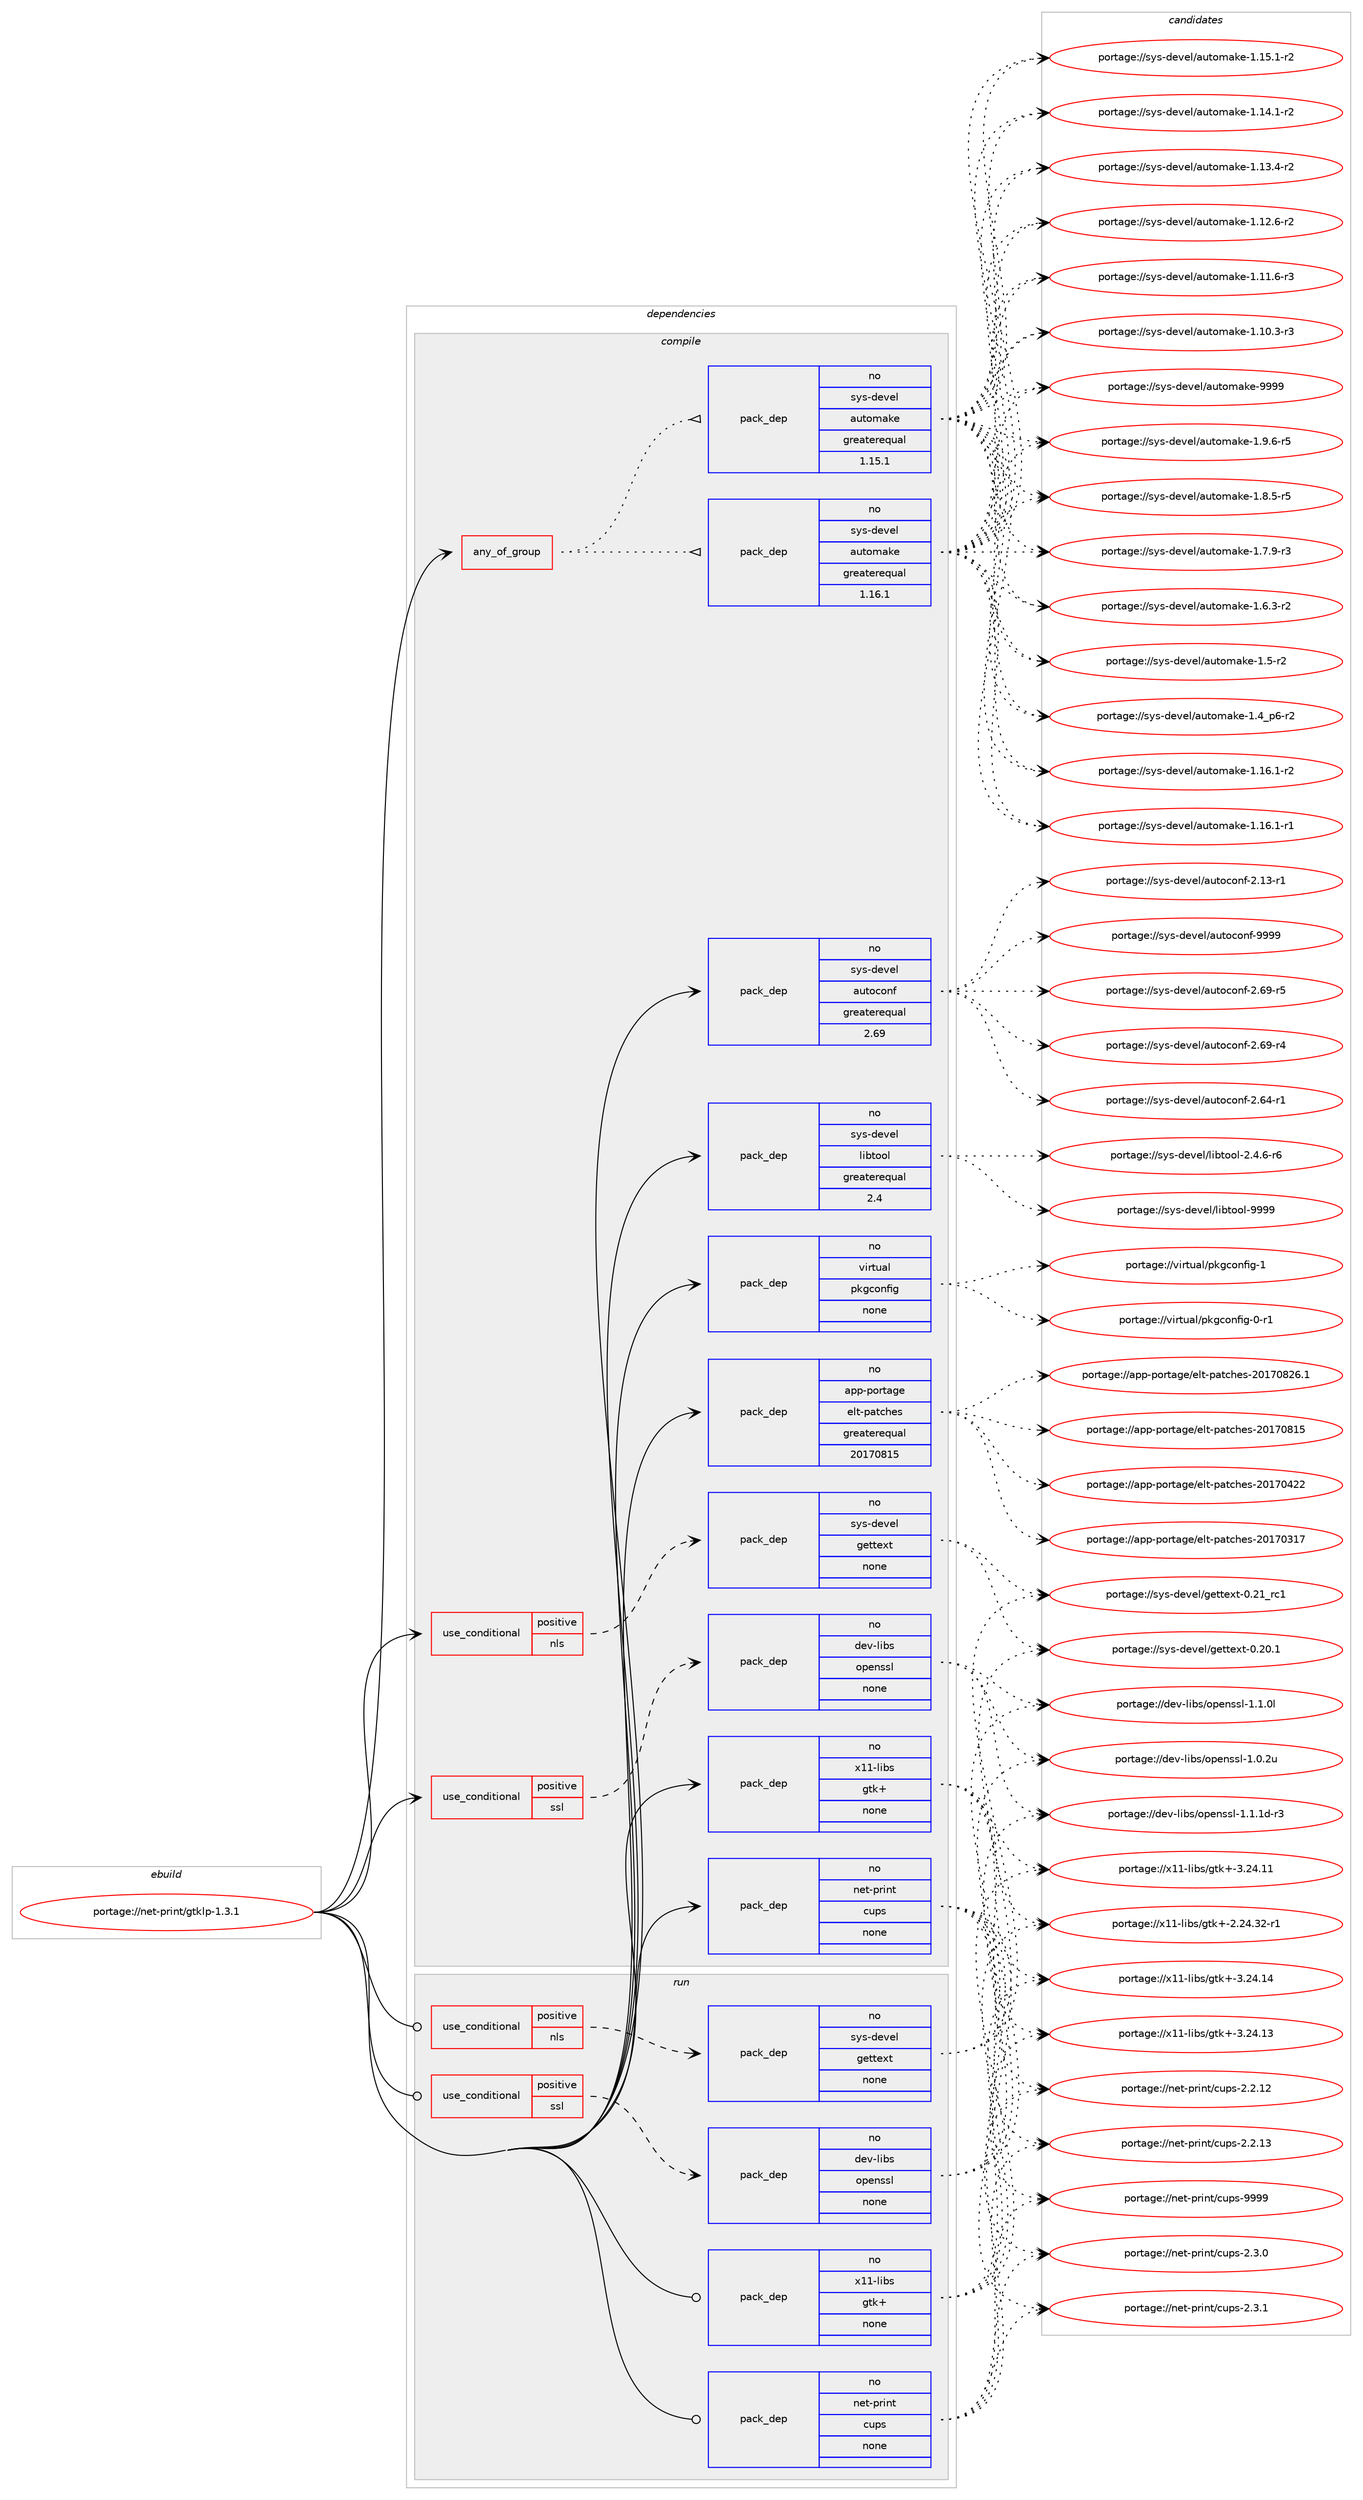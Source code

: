 digraph prolog {

# *************
# Graph options
# *************

newrank=true;
concentrate=true;
compound=true;
graph [rankdir=LR,fontname=Helvetica,fontsize=10,ranksep=1.5];#, ranksep=2.5, nodesep=0.2];
edge  [arrowhead=vee];
node  [fontname=Helvetica,fontsize=10];

# **********
# The ebuild
# **********

subgraph cluster_leftcol {
color=gray;
rank=same;
label=<<i>ebuild</i>>;
id [label="portage://net-print/gtklp-1.3.1", color=red, width=4, href="../net-print/gtklp-1.3.1.svg"];
}

# ****************
# The dependencies
# ****************

subgraph cluster_midcol {
color=gray;
label=<<i>dependencies</i>>;
subgraph cluster_compile {
fillcolor="#eeeeee";
style=filled;
label=<<i>compile</i>>;
subgraph any1793 {
dependency112291 [label=<<TABLE BORDER="0" CELLBORDER="1" CELLSPACING="0" CELLPADDING="4"><TR><TD CELLPADDING="10">any_of_group</TD></TR></TABLE>>, shape=none, color=red];subgraph pack87786 {
dependency112292 [label=<<TABLE BORDER="0" CELLBORDER="1" CELLSPACING="0" CELLPADDING="4" WIDTH="220"><TR><TD ROWSPAN="6" CELLPADDING="30">pack_dep</TD></TR><TR><TD WIDTH="110">no</TD></TR><TR><TD>sys-devel</TD></TR><TR><TD>automake</TD></TR><TR><TD>greaterequal</TD></TR><TR><TD>1.16.1</TD></TR></TABLE>>, shape=none, color=blue];
}
dependency112291:e -> dependency112292:w [weight=20,style="dotted",arrowhead="oinv"];
subgraph pack87787 {
dependency112293 [label=<<TABLE BORDER="0" CELLBORDER="1" CELLSPACING="0" CELLPADDING="4" WIDTH="220"><TR><TD ROWSPAN="6" CELLPADDING="30">pack_dep</TD></TR><TR><TD WIDTH="110">no</TD></TR><TR><TD>sys-devel</TD></TR><TR><TD>automake</TD></TR><TR><TD>greaterequal</TD></TR><TR><TD>1.15.1</TD></TR></TABLE>>, shape=none, color=blue];
}
dependency112291:e -> dependency112293:w [weight=20,style="dotted",arrowhead="oinv"];
}
id:e -> dependency112291:w [weight=20,style="solid",arrowhead="vee"];
subgraph cond22613 {
dependency112294 [label=<<TABLE BORDER="0" CELLBORDER="1" CELLSPACING="0" CELLPADDING="4"><TR><TD ROWSPAN="3" CELLPADDING="10">use_conditional</TD></TR><TR><TD>positive</TD></TR><TR><TD>nls</TD></TR></TABLE>>, shape=none, color=red];
subgraph pack87788 {
dependency112295 [label=<<TABLE BORDER="0" CELLBORDER="1" CELLSPACING="0" CELLPADDING="4" WIDTH="220"><TR><TD ROWSPAN="6" CELLPADDING="30">pack_dep</TD></TR><TR><TD WIDTH="110">no</TD></TR><TR><TD>sys-devel</TD></TR><TR><TD>gettext</TD></TR><TR><TD>none</TD></TR><TR><TD></TD></TR></TABLE>>, shape=none, color=blue];
}
dependency112294:e -> dependency112295:w [weight=20,style="dashed",arrowhead="vee"];
}
id:e -> dependency112294:w [weight=20,style="solid",arrowhead="vee"];
subgraph cond22614 {
dependency112296 [label=<<TABLE BORDER="0" CELLBORDER="1" CELLSPACING="0" CELLPADDING="4"><TR><TD ROWSPAN="3" CELLPADDING="10">use_conditional</TD></TR><TR><TD>positive</TD></TR><TR><TD>ssl</TD></TR></TABLE>>, shape=none, color=red];
subgraph pack87789 {
dependency112297 [label=<<TABLE BORDER="0" CELLBORDER="1" CELLSPACING="0" CELLPADDING="4" WIDTH="220"><TR><TD ROWSPAN="6" CELLPADDING="30">pack_dep</TD></TR><TR><TD WIDTH="110">no</TD></TR><TR><TD>dev-libs</TD></TR><TR><TD>openssl</TD></TR><TR><TD>none</TD></TR><TR><TD></TD></TR></TABLE>>, shape=none, color=blue];
}
dependency112296:e -> dependency112297:w [weight=20,style="dashed",arrowhead="vee"];
}
id:e -> dependency112296:w [weight=20,style="solid",arrowhead="vee"];
subgraph pack87790 {
dependency112298 [label=<<TABLE BORDER="0" CELLBORDER="1" CELLSPACING="0" CELLPADDING="4" WIDTH="220"><TR><TD ROWSPAN="6" CELLPADDING="30">pack_dep</TD></TR><TR><TD WIDTH="110">no</TD></TR><TR><TD>app-portage</TD></TR><TR><TD>elt-patches</TD></TR><TR><TD>greaterequal</TD></TR><TR><TD>20170815</TD></TR></TABLE>>, shape=none, color=blue];
}
id:e -> dependency112298:w [weight=20,style="solid",arrowhead="vee"];
subgraph pack87791 {
dependency112299 [label=<<TABLE BORDER="0" CELLBORDER="1" CELLSPACING="0" CELLPADDING="4" WIDTH="220"><TR><TD ROWSPAN="6" CELLPADDING="30">pack_dep</TD></TR><TR><TD WIDTH="110">no</TD></TR><TR><TD>net-print</TD></TR><TR><TD>cups</TD></TR><TR><TD>none</TD></TR><TR><TD></TD></TR></TABLE>>, shape=none, color=blue];
}
id:e -> dependency112299:w [weight=20,style="solid",arrowhead="vee"];
subgraph pack87792 {
dependency112300 [label=<<TABLE BORDER="0" CELLBORDER="1" CELLSPACING="0" CELLPADDING="4" WIDTH="220"><TR><TD ROWSPAN="6" CELLPADDING="30">pack_dep</TD></TR><TR><TD WIDTH="110">no</TD></TR><TR><TD>sys-devel</TD></TR><TR><TD>autoconf</TD></TR><TR><TD>greaterequal</TD></TR><TR><TD>2.69</TD></TR></TABLE>>, shape=none, color=blue];
}
id:e -> dependency112300:w [weight=20,style="solid",arrowhead="vee"];
subgraph pack87793 {
dependency112301 [label=<<TABLE BORDER="0" CELLBORDER="1" CELLSPACING="0" CELLPADDING="4" WIDTH="220"><TR><TD ROWSPAN="6" CELLPADDING="30">pack_dep</TD></TR><TR><TD WIDTH="110">no</TD></TR><TR><TD>sys-devel</TD></TR><TR><TD>libtool</TD></TR><TR><TD>greaterequal</TD></TR><TR><TD>2.4</TD></TR></TABLE>>, shape=none, color=blue];
}
id:e -> dependency112301:w [weight=20,style="solid",arrowhead="vee"];
subgraph pack87794 {
dependency112302 [label=<<TABLE BORDER="0" CELLBORDER="1" CELLSPACING="0" CELLPADDING="4" WIDTH="220"><TR><TD ROWSPAN="6" CELLPADDING="30">pack_dep</TD></TR><TR><TD WIDTH="110">no</TD></TR><TR><TD>virtual</TD></TR><TR><TD>pkgconfig</TD></TR><TR><TD>none</TD></TR><TR><TD></TD></TR></TABLE>>, shape=none, color=blue];
}
id:e -> dependency112302:w [weight=20,style="solid",arrowhead="vee"];
subgraph pack87795 {
dependency112303 [label=<<TABLE BORDER="0" CELLBORDER="1" CELLSPACING="0" CELLPADDING="4" WIDTH="220"><TR><TD ROWSPAN="6" CELLPADDING="30">pack_dep</TD></TR><TR><TD WIDTH="110">no</TD></TR><TR><TD>x11-libs</TD></TR><TR><TD>gtk+</TD></TR><TR><TD>none</TD></TR><TR><TD></TD></TR></TABLE>>, shape=none, color=blue];
}
id:e -> dependency112303:w [weight=20,style="solid",arrowhead="vee"];
}
subgraph cluster_compileandrun {
fillcolor="#eeeeee";
style=filled;
label=<<i>compile and run</i>>;
}
subgraph cluster_run {
fillcolor="#eeeeee";
style=filled;
label=<<i>run</i>>;
subgraph cond22615 {
dependency112304 [label=<<TABLE BORDER="0" CELLBORDER="1" CELLSPACING="0" CELLPADDING="4"><TR><TD ROWSPAN="3" CELLPADDING="10">use_conditional</TD></TR><TR><TD>positive</TD></TR><TR><TD>nls</TD></TR></TABLE>>, shape=none, color=red];
subgraph pack87796 {
dependency112305 [label=<<TABLE BORDER="0" CELLBORDER="1" CELLSPACING="0" CELLPADDING="4" WIDTH="220"><TR><TD ROWSPAN="6" CELLPADDING="30">pack_dep</TD></TR><TR><TD WIDTH="110">no</TD></TR><TR><TD>sys-devel</TD></TR><TR><TD>gettext</TD></TR><TR><TD>none</TD></TR><TR><TD></TD></TR></TABLE>>, shape=none, color=blue];
}
dependency112304:e -> dependency112305:w [weight=20,style="dashed",arrowhead="vee"];
}
id:e -> dependency112304:w [weight=20,style="solid",arrowhead="odot"];
subgraph cond22616 {
dependency112306 [label=<<TABLE BORDER="0" CELLBORDER="1" CELLSPACING="0" CELLPADDING="4"><TR><TD ROWSPAN="3" CELLPADDING="10">use_conditional</TD></TR><TR><TD>positive</TD></TR><TR><TD>ssl</TD></TR></TABLE>>, shape=none, color=red];
subgraph pack87797 {
dependency112307 [label=<<TABLE BORDER="0" CELLBORDER="1" CELLSPACING="0" CELLPADDING="4" WIDTH="220"><TR><TD ROWSPAN="6" CELLPADDING="30">pack_dep</TD></TR><TR><TD WIDTH="110">no</TD></TR><TR><TD>dev-libs</TD></TR><TR><TD>openssl</TD></TR><TR><TD>none</TD></TR><TR><TD></TD></TR></TABLE>>, shape=none, color=blue];
}
dependency112306:e -> dependency112307:w [weight=20,style="dashed",arrowhead="vee"];
}
id:e -> dependency112306:w [weight=20,style="solid",arrowhead="odot"];
subgraph pack87798 {
dependency112308 [label=<<TABLE BORDER="0" CELLBORDER="1" CELLSPACING="0" CELLPADDING="4" WIDTH="220"><TR><TD ROWSPAN="6" CELLPADDING="30">pack_dep</TD></TR><TR><TD WIDTH="110">no</TD></TR><TR><TD>net-print</TD></TR><TR><TD>cups</TD></TR><TR><TD>none</TD></TR><TR><TD></TD></TR></TABLE>>, shape=none, color=blue];
}
id:e -> dependency112308:w [weight=20,style="solid",arrowhead="odot"];
subgraph pack87799 {
dependency112309 [label=<<TABLE BORDER="0" CELLBORDER="1" CELLSPACING="0" CELLPADDING="4" WIDTH="220"><TR><TD ROWSPAN="6" CELLPADDING="30">pack_dep</TD></TR><TR><TD WIDTH="110">no</TD></TR><TR><TD>x11-libs</TD></TR><TR><TD>gtk+</TD></TR><TR><TD>none</TD></TR><TR><TD></TD></TR></TABLE>>, shape=none, color=blue];
}
id:e -> dependency112309:w [weight=20,style="solid",arrowhead="odot"];
}
}

# **************
# The candidates
# **************

subgraph cluster_choices {
rank=same;
color=gray;
label=<<i>candidates</i>>;

subgraph choice87786 {
color=black;
nodesep=1;
choice115121115451001011181011084797117116111109971071014557575757 [label="portage://sys-devel/automake-9999", color=red, width=4,href="../sys-devel/automake-9999.svg"];
choice115121115451001011181011084797117116111109971071014549465746544511453 [label="portage://sys-devel/automake-1.9.6-r5", color=red, width=4,href="../sys-devel/automake-1.9.6-r5.svg"];
choice115121115451001011181011084797117116111109971071014549465646534511453 [label="portage://sys-devel/automake-1.8.5-r5", color=red, width=4,href="../sys-devel/automake-1.8.5-r5.svg"];
choice115121115451001011181011084797117116111109971071014549465546574511451 [label="portage://sys-devel/automake-1.7.9-r3", color=red, width=4,href="../sys-devel/automake-1.7.9-r3.svg"];
choice115121115451001011181011084797117116111109971071014549465446514511450 [label="portage://sys-devel/automake-1.6.3-r2", color=red, width=4,href="../sys-devel/automake-1.6.3-r2.svg"];
choice11512111545100101118101108479711711611110997107101454946534511450 [label="portage://sys-devel/automake-1.5-r2", color=red, width=4,href="../sys-devel/automake-1.5-r2.svg"];
choice115121115451001011181011084797117116111109971071014549465295112544511450 [label="portage://sys-devel/automake-1.4_p6-r2", color=red, width=4,href="../sys-devel/automake-1.4_p6-r2.svg"];
choice11512111545100101118101108479711711611110997107101454946495446494511450 [label="portage://sys-devel/automake-1.16.1-r2", color=red, width=4,href="../sys-devel/automake-1.16.1-r2.svg"];
choice11512111545100101118101108479711711611110997107101454946495446494511449 [label="portage://sys-devel/automake-1.16.1-r1", color=red, width=4,href="../sys-devel/automake-1.16.1-r1.svg"];
choice11512111545100101118101108479711711611110997107101454946495346494511450 [label="portage://sys-devel/automake-1.15.1-r2", color=red, width=4,href="../sys-devel/automake-1.15.1-r2.svg"];
choice11512111545100101118101108479711711611110997107101454946495246494511450 [label="portage://sys-devel/automake-1.14.1-r2", color=red, width=4,href="../sys-devel/automake-1.14.1-r2.svg"];
choice11512111545100101118101108479711711611110997107101454946495146524511450 [label="portage://sys-devel/automake-1.13.4-r2", color=red, width=4,href="../sys-devel/automake-1.13.4-r2.svg"];
choice11512111545100101118101108479711711611110997107101454946495046544511450 [label="portage://sys-devel/automake-1.12.6-r2", color=red, width=4,href="../sys-devel/automake-1.12.6-r2.svg"];
choice11512111545100101118101108479711711611110997107101454946494946544511451 [label="portage://sys-devel/automake-1.11.6-r3", color=red, width=4,href="../sys-devel/automake-1.11.6-r3.svg"];
choice11512111545100101118101108479711711611110997107101454946494846514511451 [label="portage://sys-devel/automake-1.10.3-r3", color=red, width=4,href="../sys-devel/automake-1.10.3-r3.svg"];
dependency112292:e -> choice115121115451001011181011084797117116111109971071014557575757:w [style=dotted,weight="100"];
dependency112292:e -> choice115121115451001011181011084797117116111109971071014549465746544511453:w [style=dotted,weight="100"];
dependency112292:e -> choice115121115451001011181011084797117116111109971071014549465646534511453:w [style=dotted,weight="100"];
dependency112292:e -> choice115121115451001011181011084797117116111109971071014549465546574511451:w [style=dotted,weight="100"];
dependency112292:e -> choice115121115451001011181011084797117116111109971071014549465446514511450:w [style=dotted,weight="100"];
dependency112292:e -> choice11512111545100101118101108479711711611110997107101454946534511450:w [style=dotted,weight="100"];
dependency112292:e -> choice115121115451001011181011084797117116111109971071014549465295112544511450:w [style=dotted,weight="100"];
dependency112292:e -> choice11512111545100101118101108479711711611110997107101454946495446494511450:w [style=dotted,weight="100"];
dependency112292:e -> choice11512111545100101118101108479711711611110997107101454946495446494511449:w [style=dotted,weight="100"];
dependency112292:e -> choice11512111545100101118101108479711711611110997107101454946495346494511450:w [style=dotted,weight="100"];
dependency112292:e -> choice11512111545100101118101108479711711611110997107101454946495246494511450:w [style=dotted,weight="100"];
dependency112292:e -> choice11512111545100101118101108479711711611110997107101454946495146524511450:w [style=dotted,weight="100"];
dependency112292:e -> choice11512111545100101118101108479711711611110997107101454946495046544511450:w [style=dotted,weight="100"];
dependency112292:e -> choice11512111545100101118101108479711711611110997107101454946494946544511451:w [style=dotted,weight="100"];
dependency112292:e -> choice11512111545100101118101108479711711611110997107101454946494846514511451:w [style=dotted,weight="100"];
}
subgraph choice87787 {
color=black;
nodesep=1;
choice115121115451001011181011084797117116111109971071014557575757 [label="portage://sys-devel/automake-9999", color=red, width=4,href="../sys-devel/automake-9999.svg"];
choice115121115451001011181011084797117116111109971071014549465746544511453 [label="portage://sys-devel/automake-1.9.6-r5", color=red, width=4,href="../sys-devel/automake-1.9.6-r5.svg"];
choice115121115451001011181011084797117116111109971071014549465646534511453 [label="portage://sys-devel/automake-1.8.5-r5", color=red, width=4,href="../sys-devel/automake-1.8.5-r5.svg"];
choice115121115451001011181011084797117116111109971071014549465546574511451 [label="portage://sys-devel/automake-1.7.9-r3", color=red, width=4,href="../sys-devel/automake-1.7.9-r3.svg"];
choice115121115451001011181011084797117116111109971071014549465446514511450 [label="portage://sys-devel/automake-1.6.3-r2", color=red, width=4,href="../sys-devel/automake-1.6.3-r2.svg"];
choice11512111545100101118101108479711711611110997107101454946534511450 [label="portage://sys-devel/automake-1.5-r2", color=red, width=4,href="../sys-devel/automake-1.5-r2.svg"];
choice115121115451001011181011084797117116111109971071014549465295112544511450 [label="portage://sys-devel/automake-1.4_p6-r2", color=red, width=4,href="../sys-devel/automake-1.4_p6-r2.svg"];
choice11512111545100101118101108479711711611110997107101454946495446494511450 [label="portage://sys-devel/automake-1.16.1-r2", color=red, width=4,href="../sys-devel/automake-1.16.1-r2.svg"];
choice11512111545100101118101108479711711611110997107101454946495446494511449 [label="portage://sys-devel/automake-1.16.1-r1", color=red, width=4,href="../sys-devel/automake-1.16.1-r1.svg"];
choice11512111545100101118101108479711711611110997107101454946495346494511450 [label="portage://sys-devel/automake-1.15.1-r2", color=red, width=4,href="../sys-devel/automake-1.15.1-r2.svg"];
choice11512111545100101118101108479711711611110997107101454946495246494511450 [label="portage://sys-devel/automake-1.14.1-r2", color=red, width=4,href="../sys-devel/automake-1.14.1-r2.svg"];
choice11512111545100101118101108479711711611110997107101454946495146524511450 [label="portage://sys-devel/automake-1.13.4-r2", color=red, width=4,href="../sys-devel/automake-1.13.4-r2.svg"];
choice11512111545100101118101108479711711611110997107101454946495046544511450 [label="portage://sys-devel/automake-1.12.6-r2", color=red, width=4,href="../sys-devel/automake-1.12.6-r2.svg"];
choice11512111545100101118101108479711711611110997107101454946494946544511451 [label="portage://sys-devel/automake-1.11.6-r3", color=red, width=4,href="../sys-devel/automake-1.11.6-r3.svg"];
choice11512111545100101118101108479711711611110997107101454946494846514511451 [label="portage://sys-devel/automake-1.10.3-r3", color=red, width=4,href="../sys-devel/automake-1.10.3-r3.svg"];
dependency112293:e -> choice115121115451001011181011084797117116111109971071014557575757:w [style=dotted,weight="100"];
dependency112293:e -> choice115121115451001011181011084797117116111109971071014549465746544511453:w [style=dotted,weight="100"];
dependency112293:e -> choice115121115451001011181011084797117116111109971071014549465646534511453:w [style=dotted,weight="100"];
dependency112293:e -> choice115121115451001011181011084797117116111109971071014549465546574511451:w [style=dotted,weight="100"];
dependency112293:e -> choice115121115451001011181011084797117116111109971071014549465446514511450:w [style=dotted,weight="100"];
dependency112293:e -> choice11512111545100101118101108479711711611110997107101454946534511450:w [style=dotted,weight="100"];
dependency112293:e -> choice115121115451001011181011084797117116111109971071014549465295112544511450:w [style=dotted,weight="100"];
dependency112293:e -> choice11512111545100101118101108479711711611110997107101454946495446494511450:w [style=dotted,weight="100"];
dependency112293:e -> choice11512111545100101118101108479711711611110997107101454946495446494511449:w [style=dotted,weight="100"];
dependency112293:e -> choice11512111545100101118101108479711711611110997107101454946495346494511450:w [style=dotted,weight="100"];
dependency112293:e -> choice11512111545100101118101108479711711611110997107101454946495246494511450:w [style=dotted,weight="100"];
dependency112293:e -> choice11512111545100101118101108479711711611110997107101454946495146524511450:w [style=dotted,weight="100"];
dependency112293:e -> choice11512111545100101118101108479711711611110997107101454946495046544511450:w [style=dotted,weight="100"];
dependency112293:e -> choice11512111545100101118101108479711711611110997107101454946494946544511451:w [style=dotted,weight="100"];
dependency112293:e -> choice11512111545100101118101108479711711611110997107101454946494846514511451:w [style=dotted,weight="100"];
}
subgraph choice87788 {
color=black;
nodesep=1;
choice11512111545100101118101108471031011161161011201164548465049951149949 [label="portage://sys-devel/gettext-0.21_rc1", color=red, width=4,href="../sys-devel/gettext-0.21_rc1.svg"];
choice115121115451001011181011084710310111611610112011645484650484649 [label="portage://sys-devel/gettext-0.20.1", color=red, width=4,href="../sys-devel/gettext-0.20.1.svg"];
dependency112295:e -> choice11512111545100101118101108471031011161161011201164548465049951149949:w [style=dotted,weight="100"];
dependency112295:e -> choice115121115451001011181011084710310111611610112011645484650484649:w [style=dotted,weight="100"];
}
subgraph choice87789 {
color=black;
nodesep=1;
choice1001011184510810598115471111121011101151151084549464946491004511451 [label="portage://dev-libs/openssl-1.1.1d-r3", color=red, width=4,href="../dev-libs/openssl-1.1.1d-r3.svg"];
choice100101118451081059811547111112101110115115108454946494648108 [label="portage://dev-libs/openssl-1.1.0l", color=red, width=4,href="../dev-libs/openssl-1.1.0l.svg"];
choice100101118451081059811547111112101110115115108454946484650117 [label="portage://dev-libs/openssl-1.0.2u", color=red, width=4,href="../dev-libs/openssl-1.0.2u.svg"];
dependency112297:e -> choice1001011184510810598115471111121011101151151084549464946491004511451:w [style=dotted,weight="100"];
dependency112297:e -> choice100101118451081059811547111112101110115115108454946494648108:w [style=dotted,weight="100"];
dependency112297:e -> choice100101118451081059811547111112101110115115108454946484650117:w [style=dotted,weight="100"];
}
subgraph choice87790 {
color=black;
nodesep=1;
choice971121124511211111411697103101471011081164511297116991041011154550484955485650544649 [label="portage://app-portage/elt-patches-20170826.1", color=red, width=4,href="../app-portage/elt-patches-20170826.1.svg"];
choice97112112451121111141169710310147101108116451129711699104101115455048495548564953 [label="portage://app-portage/elt-patches-20170815", color=red, width=4,href="../app-portage/elt-patches-20170815.svg"];
choice97112112451121111141169710310147101108116451129711699104101115455048495548525050 [label="portage://app-portage/elt-patches-20170422", color=red, width=4,href="../app-portage/elt-patches-20170422.svg"];
choice97112112451121111141169710310147101108116451129711699104101115455048495548514955 [label="portage://app-portage/elt-patches-20170317", color=red, width=4,href="../app-portage/elt-patches-20170317.svg"];
dependency112298:e -> choice971121124511211111411697103101471011081164511297116991041011154550484955485650544649:w [style=dotted,weight="100"];
dependency112298:e -> choice97112112451121111141169710310147101108116451129711699104101115455048495548564953:w [style=dotted,weight="100"];
dependency112298:e -> choice97112112451121111141169710310147101108116451129711699104101115455048495548525050:w [style=dotted,weight="100"];
dependency112298:e -> choice97112112451121111141169710310147101108116451129711699104101115455048495548514955:w [style=dotted,weight="100"];
}
subgraph choice87791 {
color=black;
nodesep=1;
choice1101011164511211410511011647991171121154557575757 [label="portage://net-print/cups-9999", color=red, width=4,href="../net-print/cups-9999.svg"];
choice110101116451121141051101164799117112115455046514649 [label="portage://net-print/cups-2.3.1", color=red, width=4,href="../net-print/cups-2.3.1.svg"];
choice110101116451121141051101164799117112115455046514648 [label="portage://net-print/cups-2.3.0", color=red, width=4,href="../net-print/cups-2.3.0.svg"];
choice11010111645112114105110116479911711211545504650464951 [label="portage://net-print/cups-2.2.13", color=red, width=4,href="../net-print/cups-2.2.13.svg"];
choice11010111645112114105110116479911711211545504650464950 [label="portage://net-print/cups-2.2.12", color=red, width=4,href="../net-print/cups-2.2.12.svg"];
dependency112299:e -> choice1101011164511211410511011647991171121154557575757:w [style=dotted,weight="100"];
dependency112299:e -> choice110101116451121141051101164799117112115455046514649:w [style=dotted,weight="100"];
dependency112299:e -> choice110101116451121141051101164799117112115455046514648:w [style=dotted,weight="100"];
dependency112299:e -> choice11010111645112114105110116479911711211545504650464951:w [style=dotted,weight="100"];
dependency112299:e -> choice11010111645112114105110116479911711211545504650464950:w [style=dotted,weight="100"];
}
subgraph choice87792 {
color=black;
nodesep=1;
choice115121115451001011181011084797117116111991111101024557575757 [label="portage://sys-devel/autoconf-9999", color=red, width=4,href="../sys-devel/autoconf-9999.svg"];
choice1151211154510010111810110847971171161119911111010245504654574511453 [label="portage://sys-devel/autoconf-2.69-r5", color=red, width=4,href="../sys-devel/autoconf-2.69-r5.svg"];
choice1151211154510010111810110847971171161119911111010245504654574511452 [label="portage://sys-devel/autoconf-2.69-r4", color=red, width=4,href="../sys-devel/autoconf-2.69-r4.svg"];
choice1151211154510010111810110847971171161119911111010245504654524511449 [label="portage://sys-devel/autoconf-2.64-r1", color=red, width=4,href="../sys-devel/autoconf-2.64-r1.svg"];
choice1151211154510010111810110847971171161119911111010245504649514511449 [label="portage://sys-devel/autoconf-2.13-r1", color=red, width=4,href="../sys-devel/autoconf-2.13-r1.svg"];
dependency112300:e -> choice115121115451001011181011084797117116111991111101024557575757:w [style=dotted,weight="100"];
dependency112300:e -> choice1151211154510010111810110847971171161119911111010245504654574511453:w [style=dotted,weight="100"];
dependency112300:e -> choice1151211154510010111810110847971171161119911111010245504654574511452:w [style=dotted,weight="100"];
dependency112300:e -> choice1151211154510010111810110847971171161119911111010245504654524511449:w [style=dotted,weight="100"];
dependency112300:e -> choice1151211154510010111810110847971171161119911111010245504649514511449:w [style=dotted,weight="100"];
}
subgraph choice87793 {
color=black;
nodesep=1;
choice1151211154510010111810110847108105981161111111084557575757 [label="portage://sys-devel/libtool-9999", color=red, width=4,href="../sys-devel/libtool-9999.svg"];
choice1151211154510010111810110847108105981161111111084550465246544511454 [label="portage://sys-devel/libtool-2.4.6-r6", color=red, width=4,href="../sys-devel/libtool-2.4.6-r6.svg"];
dependency112301:e -> choice1151211154510010111810110847108105981161111111084557575757:w [style=dotted,weight="100"];
dependency112301:e -> choice1151211154510010111810110847108105981161111111084550465246544511454:w [style=dotted,weight="100"];
}
subgraph choice87794 {
color=black;
nodesep=1;
choice1181051141161179710847112107103991111101021051034549 [label="portage://virtual/pkgconfig-1", color=red, width=4,href="../virtual/pkgconfig-1.svg"];
choice11810511411611797108471121071039911111010210510345484511449 [label="portage://virtual/pkgconfig-0-r1", color=red, width=4,href="../virtual/pkgconfig-0-r1.svg"];
dependency112302:e -> choice1181051141161179710847112107103991111101021051034549:w [style=dotted,weight="100"];
dependency112302:e -> choice11810511411611797108471121071039911111010210510345484511449:w [style=dotted,weight="100"];
}
subgraph choice87795 {
color=black;
nodesep=1;
choice1204949451081059811547103116107434551465052464952 [label="portage://x11-libs/gtk+-3.24.14", color=red, width=4,href="../x11-libs/gtk+-3.24.14.svg"];
choice1204949451081059811547103116107434551465052464951 [label="portage://x11-libs/gtk+-3.24.13", color=red, width=4,href="../x11-libs/gtk+-3.24.13.svg"];
choice1204949451081059811547103116107434551465052464949 [label="portage://x11-libs/gtk+-3.24.11", color=red, width=4,href="../x11-libs/gtk+-3.24.11.svg"];
choice12049494510810598115471031161074345504650524651504511449 [label="portage://x11-libs/gtk+-2.24.32-r1", color=red, width=4,href="../x11-libs/gtk+-2.24.32-r1.svg"];
dependency112303:e -> choice1204949451081059811547103116107434551465052464952:w [style=dotted,weight="100"];
dependency112303:e -> choice1204949451081059811547103116107434551465052464951:w [style=dotted,weight="100"];
dependency112303:e -> choice1204949451081059811547103116107434551465052464949:w [style=dotted,weight="100"];
dependency112303:e -> choice12049494510810598115471031161074345504650524651504511449:w [style=dotted,weight="100"];
}
subgraph choice87796 {
color=black;
nodesep=1;
choice11512111545100101118101108471031011161161011201164548465049951149949 [label="portage://sys-devel/gettext-0.21_rc1", color=red, width=4,href="../sys-devel/gettext-0.21_rc1.svg"];
choice115121115451001011181011084710310111611610112011645484650484649 [label="portage://sys-devel/gettext-0.20.1", color=red, width=4,href="../sys-devel/gettext-0.20.1.svg"];
dependency112305:e -> choice11512111545100101118101108471031011161161011201164548465049951149949:w [style=dotted,weight="100"];
dependency112305:e -> choice115121115451001011181011084710310111611610112011645484650484649:w [style=dotted,weight="100"];
}
subgraph choice87797 {
color=black;
nodesep=1;
choice1001011184510810598115471111121011101151151084549464946491004511451 [label="portage://dev-libs/openssl-1.1.1d-r3", color=red, width=4,href="../dev-libs/openssl-1.1.1d-r3.svg"];
choice100101118451081059811547111112101110115115108454946494648108 [label="portage://dev-libs/openssl-1.1.0l", color=red, width=4,href="../dev-libs/openssl-1.1.0l.svg"];
choice100101118451081059811547111112101110115115108454946484650117 [label="portage://dev-libs/openssl-1.0.2u", color=red, width=4,href="../dev-libs/openssl-1.0.2u.svg"];
dependency112307:e -> choice1001011184510810598115471111121011101151151084549464946491004511451:w [style=dotted,weight="100"];
dependency112307:e -> choice100101118451081059811547111112101110115115108454946494648108:w [style=dotted,weight="100"];
dependency112307:e -> choice100101118451081059811547111112101110115115108454946484650117:w [style=dotted,weight="100"];
}
subgraph choice87798 {
color=black;
nodesep=1;
choice1101011164511211410511011647991171121154557575757 [label="portage://net-print/cups-9999", color=red, width=4,href="../net-print/cups-9999.svg"];
choice110101116451121141051101164799117112115455046514649 [label="portage://net-print/cups-2.3.1", color=red, width=4,href="../net-print/cups-2.3.1.svg"];
choice110101116451121141051101164799117112115455046514648 [label="portage://net-print/cups-2.3.0", color=red, width=4,href="../net-print/cups-2.3.0.svg"];
choice11010111645112114105110116479911711211545504650464951 [label="portage://net-print/cups-2.2.13", color=red, width=4,href="../net-print/cups-2.2.13.svg"];
choice11010111645112114105110116479911711211545504650464950 [label="portage://net-print/cups-2.2.12", color=red, width=4,href="../net-print/cups-2.2.12.svg"];
dependency112308:e -> choice1101011164511211410511011647991171121154557575757:w [style=dotted,weight="100"];
dependency112308:e -> choice110101116451121141051101164799117112115455046514649:w [style=dotted,weight="100"];
dependency112308:e -> choice110101116451121141051101164799117112115455046514648:w [style=dotted,weight="100"];
dependency112308:e -> choice11010111645112114105110116479911711211545504650464951:w [style=dotted,weight="100"];
dependency112308:e -> choice11010111645112114105110116479911711211545504650464950:w [style=dotted,weight="100"];
}
subgraph choice87799 {
color=black;
nodesep=1;
choice1204949451081059811547103116107434551465052464952 [label="portage://x11-libs/gtk+-3.24.14", color=red, width=4,href="../x11-libs/gtk+-3.24.14.svg"];
choice1204949451081059811547103116107434551465052464951 [label="portage://x11-libs/gtk+-3.24.13", color=red, width=4,href="../x11-libs/gtk+-3.24.13.svg"];
choice1204949451081059811547103116107434551465052464949 [label="portage://x11-libs/gtk+-3.24.11", color=red, width=4,href="../x11-libs/gtk+-3.24.11.svg"];
choice12049494510810598115471031161074345504650524651504511449 [label="portage://x11-libs/gtk+-2.24.32-r1", color=red, width=4,href="../x11-libs/gtk+-2.24.32-r1.svg"];
dependency112309:e -> choice1204949451081059811547103116107434551465052464952:w [style=dotted,weight="100"];
dependency112309:e -> choice1204949451081059811547103116107434551465052464951:w [style=dotted,weight="100"];
dependency112309:e -> choice1204949451081059811547103116107434551465052464949:w [style=dotted,weight="100"];
dependency112309:e -> choice12049494510810598115471031161074345504650524651504511449:w [style=dotted,weight="100"];
}
}

}

